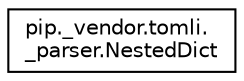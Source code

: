 digraph "Graphical Class Hierarchy"
{
 // LATEX_PDF_SIZE
  edge [fontname="Helvetica",fontsize="10",labelfontname="Helvetica",labelfontsize="10"];
  node [fontname="Helvetica",fontsize="10",shape=record];
  rankdir="LR";
  Node0 [label="pip._vendor.tomli.\l_parser.NestedDict",height=0.2,width=0.4,color="black", fillcolor="white", style="filled",URL="$classpip_1_1__vendor_1_1tomli_1_1__parser_1_1NestedDict.html",tooltip=" "];
}

